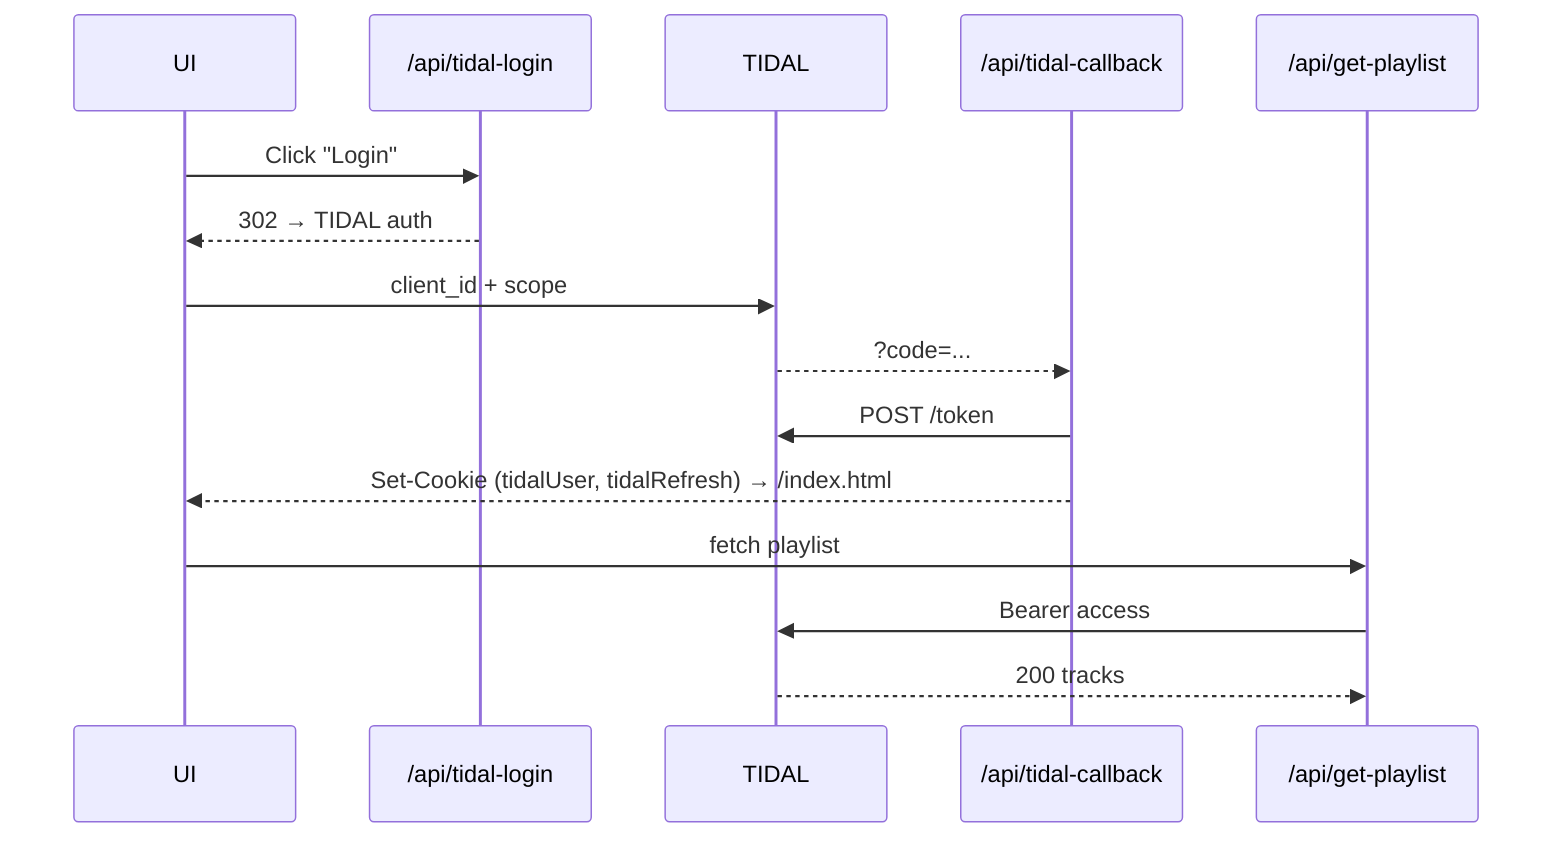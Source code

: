 sequenceDiagram
  participant UI
  participant AuthFn as /api/tidal-login
  participant TIDAL
  participant CB as /api/tidal-callback
  participant Play as /api/get-playlist

  UI->>AuthFn: Click "Login"
  AuthFn-->>UI: 302 → TIDAL auth
  UI->>TIDAL: client_id + scope
  TIDAL-->>CB: ?code=...
  CB->>TIDAL: POST /token
  CB-->>UI: Set-Cookie (tidalUser, tidalRefresh) → /index.html
  UI->>Play: fetch playlist
  Play->>TIDAL: Bearer access
  TIDAL-->>Play: 200 tracks
